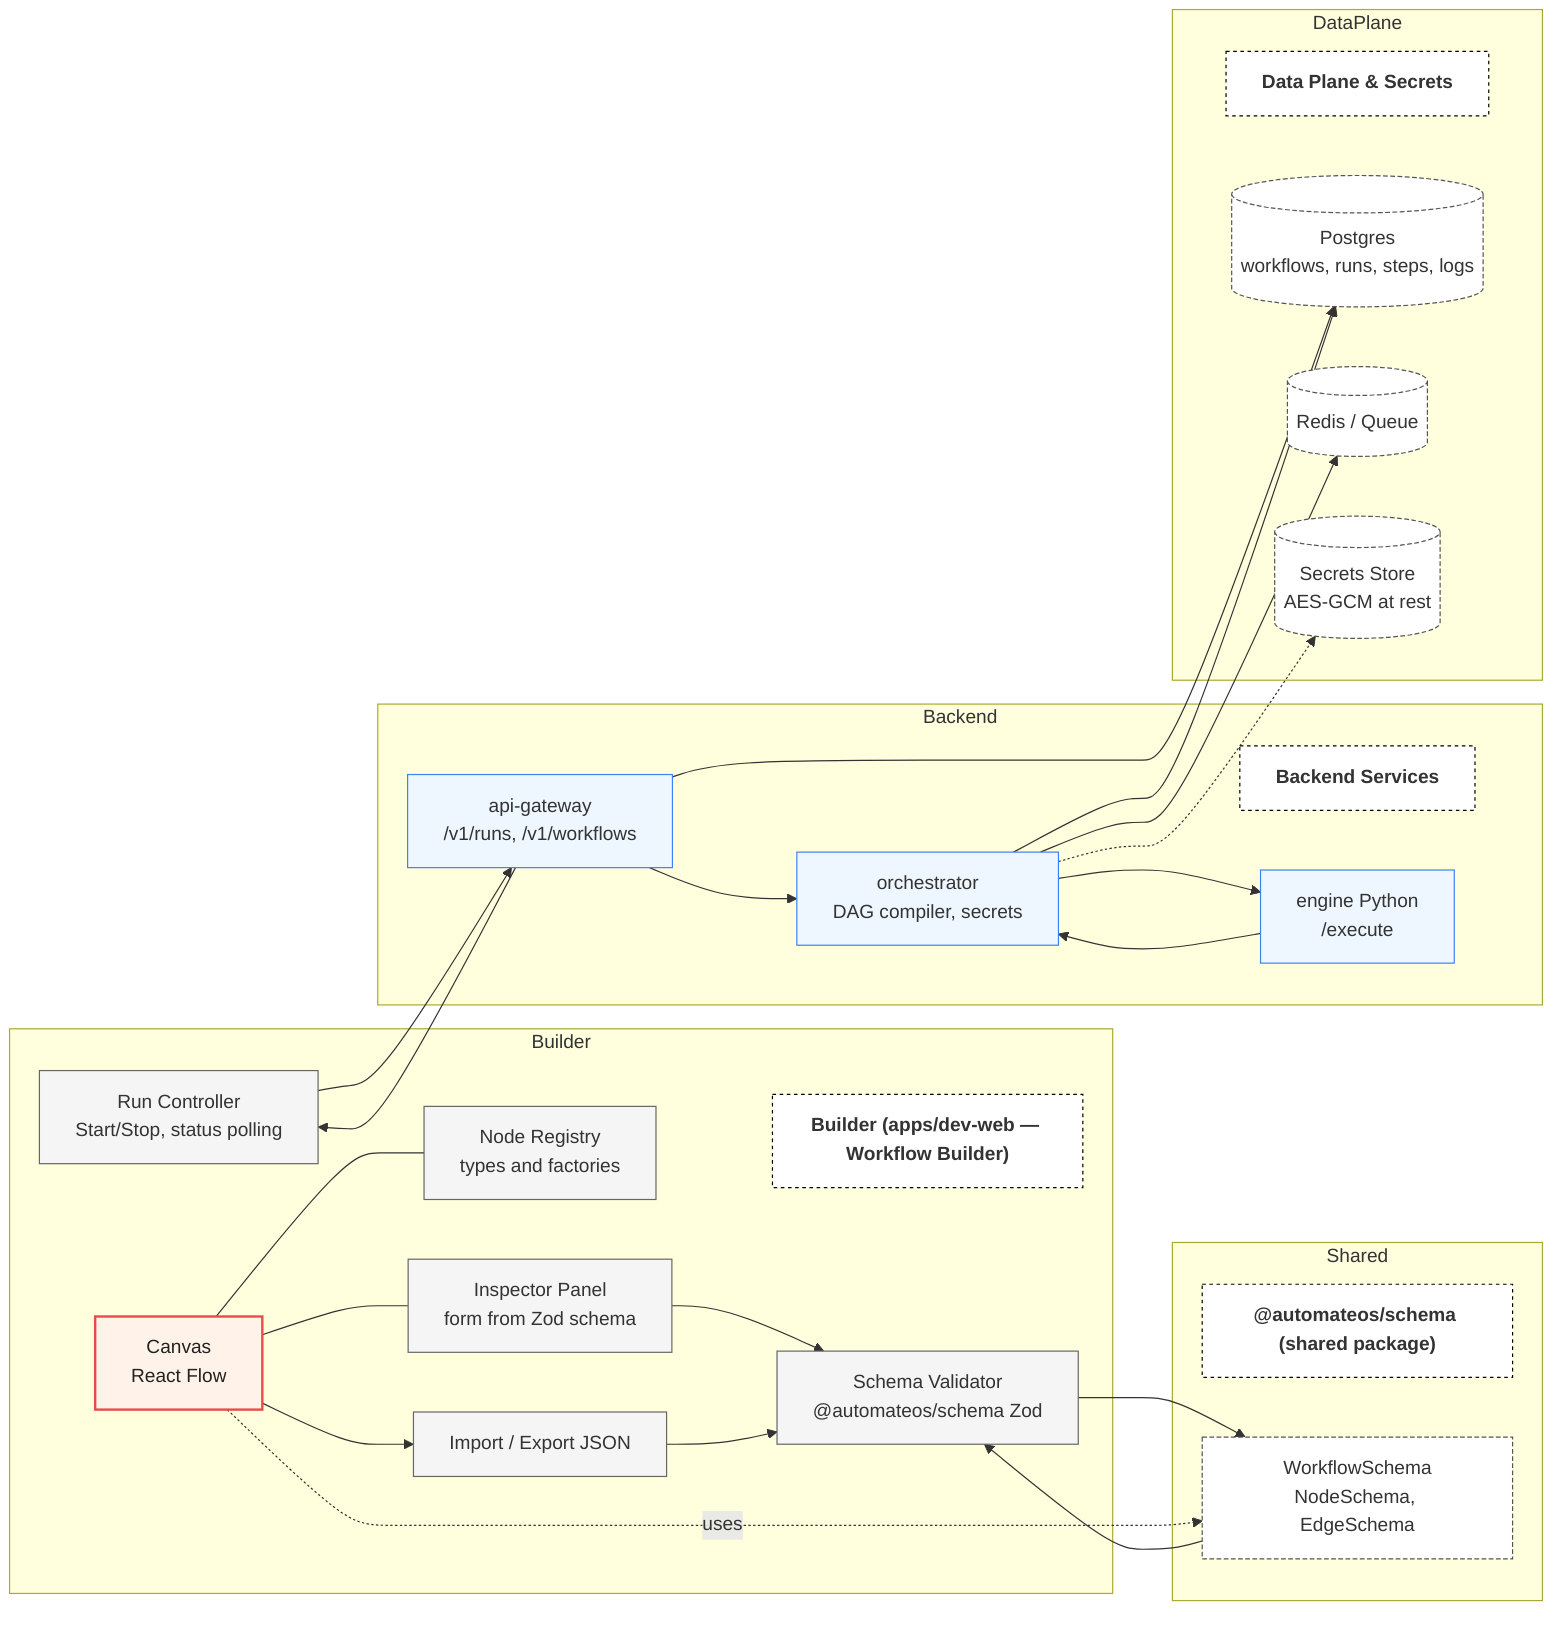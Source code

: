 flowchart LR
  %% Styles
  classDef mod fill:#fff3e9,stroke:#e84b4b,stroke-width:2,color:#222
  classDef lib fill:#f5f5f5,stroke:#666
  classDef svc fill:#eef7ff,stroke:#3b82f6
  classDef data fill:#fff,stroke:#555,stroke-dasharray:4 2
  classDef hdr fill:#fff,stroke:#000,stroke-dasharray:3 3,font-weight:bold

  %% Frontend (Builder)
  subgraph Builder
    B_HDR["Builder (apps/dev-web — Workflow Builder)"]:::hdr
    RF[Canvas<br/>React Flow]:::mod
    REG[Node Registry<br/>types and factories]:::lib
    INS[Inspector Panel<br/>form from Zod schema]:::lib
    VALID[Schema Validator<br/>@automateos/schema Zod]:::lib
    IO[Import / Export JSON]:::lib
    RUN[Run Controller<br/>Start/Stop, status polling]:::lib
  end

  %% Shared package
  subgraph Shared
    S_HDR["@automateos/schema (shared package)"]:::hdr
    ZOD[WorkflowSchema<br/>NodeSchema, EdgeSchema]:::data
  end

  %% Backend slice
  subgraph Backend
    BE_HDR["Backend Services"]:::hdr
    APIGW[api-gateway<br/>/v1/runs, /v1/workflows]:::svc
    ORCH[orchestrator<br/>DAG compiler, secrets]:::svc
    ENG[engine Python<br/>/execute]:::svc
  end

  %% Data plane
  subgraph DataPlane
    DP_HDR["Data Plane & Secrets"]:::hdr
    DB[(Postgres<br/>workflows, runs, steps, logs)]:::data
    REDIS[(Redis / Queue)]:::data
    SECRETS[(Secrets Store<br/>AES-GCM at rest)]:::data
  end

  %% Edges (Builder)
  RF --- REG
  RF --- INS
  INS --> VALID
  IO --> VALID
  RF --> IO

  %% Run path
  RUN --> APIGW
  APIGW --> ORCH
  ORCH --> ENG
  ORCH --> REDIS
  APIGW --> DB
  ENG --> ORCH
  ORCH --> DB

  %% Secrets
  ORCH -.-> SECRETS

  %% Validation
  VALID --> ZOD
  ZOD --> VALID
  RF -. uses .-> ZOD

  %% Status loop back to UI
  APIGW --> RUN